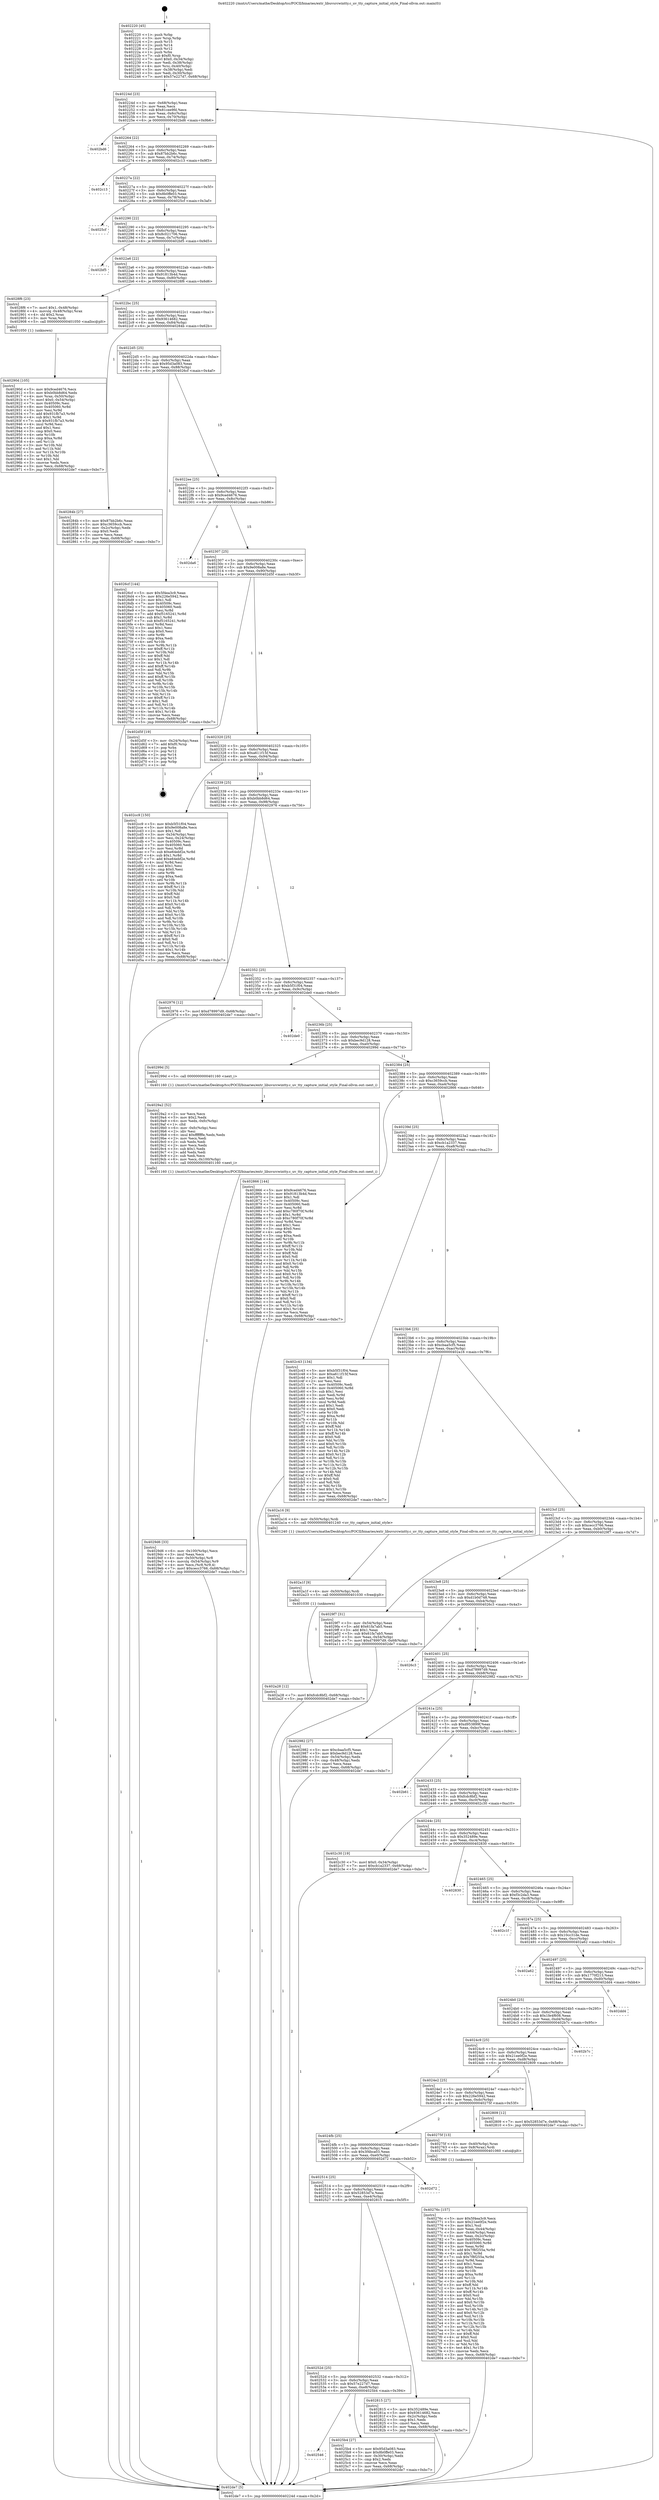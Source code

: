 digraph "0x402220" {
  label = "0x402220 (/mnt/c/Users/mathe/Desktop/tcc/POCII/binaries/extr_libuvsrcwintty.c_uv_tty_capture_initial_style_Final-ollvm.out::main(0))"
  labelloc = "t"
  node[shape=record]

  Entry [label="",width=0.3,height=0.3,shape=circle,fillcolor=black,style=filled]
  "0x40224d" [label="{
     0x40224d [23]\l
     | [instrs]\l
     &nbsp;&nbsp;0x40224d \<+3\>: mov -0x68(%rbp),%eax\l
     &nbsp;&nbsp;0x402250 \<+2\>: mov %eax,%ecx\l
     &nbsp;&nbsp;0x402252 \<+6\>: sub $0x81cee9fd,%ecx\l
     &nbsp;&nbsp;0x402258 \<+3\>: mov %eax,-0x6c(%rbp)\l
     &nbsp;&nbsp;0x40225b \<+3\>: mov %ecx,-0x70(%rbp)\l
     &nbsp;&nbsp;0x40225e \<+6\>: je 0000000000402bd6 \<main+0x9b6\>\l
  }"]
  "0x402bd6" [label="{
     0x402bd6\l
  }", style=dashed]
  "0x402264" [label="{
     0x402264 [22]\l
     | [instrs]\l
     &nbsp;&nbsp;0x402264 \<+5\>: jmp 0000000000402269 \<main+0x49\>\l
     &nbsp;&nbsp;0x402269 \<+3\>: mov -0x6c(%rbp),%eax\l
     &nbsp;&nbsp;0x40226c \<+5\>: sub $0x87bb2b6c,%eax\l
     &nbsp;&nbsp;0x402271 \<+3\>: mov %eax,-0x74(%rbp)\l
     &nbsp;&nbsp;0x402274 \<+6\>: je 0000000000402c13 \<main+0x9f3\>\l
  }"]
  Exit [label="",width=0.3,height=0.3,shape=circle,fillcolor=black,style=filled,peripheries=2]
  "0x402c13" [label="{
     0x402c13\l
  }", style=dashed]
  "0x40227a" [label="{
     0x40227a [22]\l
     | [instrs]\l
     &nbsp;&nbsp;0x40227a \<+5\>: jmp 000000000040227f \<main+0x5f\>\l
     &nbsp;&nbsp;0x40227f \<+3\>: mov -0x6c(%rbp),%eax\l
     &nbsp;&nbsp;0x402282 \<+5\>: sub $0x8b0ffe03,%eax\l
     &nbsp;&nbsp;0x402287 \<+3\>: mov %eax,-0x78(%rbp)\l
     &nbsp;&nbsp;0x40228a \<+6\>: je 00000000004025cf \<main+0x3af\>\l
  }"]
  "0x402a28" [label="{
     0x402a28 [12]\l
     | [instrs]\l
     &nbsp;&nbsp;0x402a28 \<+7\>: movl $0xfcdc8bf2,-0x68(%rbp)\l
     &nbsp;&nbsp;0x402a2f \<+5\>: jmp 0000000000402de7 \<main+0xbc7\>\l
  }"]
  "0x4025cf" [label="{
     0x4025cf\l
  }", style=dashed]
  "0x402290" [label="{
     0x402290 [22]\l
     | [instrs]\l
     &nbsp;&nbsp;0x402290 \<+5\>: jmp 0000000000402295 \<main+0x75\>\l
     &nbsp;&nbsp;0x402295 \<+3\>: mov -0x6c(%rbp),%eax\l
     &nbsp;&nbsp;0x402298 \<+5\>: sub $0x8c021706,%eax\l
     &nbsp;&nbsp;0x40229d \<+3\>: mov %eax,-0x7c(%rbp)\l
     &nbsp;&nbsp;0x4022a0 \<+6\>: je 0000000000402bf5 \<main+0x9d5\>\l
  }"]
  "0x402a1f" [label="{
     0x402a1f [9]\l
     | [instrs]\l
     &nbsp;&nbsp;0x402a1f \<+4\>: mov -0x50(%rbp),%rdi\l
     &nbsp;&nbsp;0x402a23 \<+5\>: call 0000000000401030 \<free@plt\>\l
     | [calls]\l
     &nbsp;&nbsp;0x401030 \{1\} (unknown)\l
  }"]
  "0x402bf5" [label="{
     0x402bf5\l
  }", style=dashed]
  "0x4022a6" [label="{
     0x4022a6 [22]\l
     | [instrs]\l
     &nbsp;&nbsp;0x4022a6 \<+5\>: jmp 00000000004022ab \<main+0x8b\>\l
     &nbsp;&nbsp;0x4022ab \<+3\>: mov -0x6c(%rbp),%eax\l
     &nbsp;&nbsp;0x4022ae \<+5\>: sub $0x91813b4d,%eax\l
     &nbsp;&nbsp;0x4022b3 \<+3\>: mov %eax,-0x80(%rbp)\l
     &nbsp;&nbsp;0x4022b6 \<+6\>: je 00000000004028f6 \<main+0x6d6\>\l
  }"]
  "0x4029d6" [label="{
     0x4029d6 [33]\l
     | [instrs]\l
     &nbsp;&nbsp;0x4029d6 \<+6\>: mov -0x100(%rbp),%ecx\l
     &nbsp;&nbsp;0x4029dc \<+3\>: imul %eax,%ecx\l
     &nbsp;&nbsp;0x4029df \<+4\>: mov -0x50(%rbp),%r8\l
     &nbsp;&nbsp;0x4029e3 \<+4\>: movslq -0x54(%rbp),%r9\l
     &nbsp;&nbsp;0x4029e7 \<+4\>: mov %ecx,(%r8,%r9,4)\l
     &nbsp;&nbsp;0x4029eb \<+7\>: movl $0xcecc3766,-0x68(%rbp)\l
     &nbsp;&nbsp;0x4029f2 \<+5\>: jmp 0000000000402de7 \<main+0xbc7\>\l
  }"]
  "0x4028f6" [label="{
     0x4028f6 [23]\l
     | [instrs]\l
     &nbsp;&nbsp;0x4028f6 \<+7\>: movl $0x1,-0x48(%rbp)\l
     &nbsp;&nbsp;0x4028fd \<+4\>: movslq -0x48(%rbp),%rax\l
     &nbsp;&nbsp;0x402901 \<+4\>: shl $0x2,%rax\l
     &nbsp;&nbsp;0x402905 \<+3\>: mov %rax,%rdi\l
     &nbsp;&nbsp;0x402908 \<+5\>: call 0000000000401050 \<malloc@plt\>\l
     | [calls]\l
     &nbsp;&nbsp;0x401050 \{1\} (unknown)\l
  }"]
  "0x4022bc" [label="{
     0x4022bc [25]\l
     | [instrs]\l
     &nbsp;&nbsp;0x4022bc \<+5\>: jmp 00000000004022c1 \<main+0xa1\>\l
     &nbsp;&nbsp;0x4022c1 \<+3\>: mov -0x6c(%rbp),%eax\l
     &nbsp;&nbsp;0x4022c4 \<+5\>: sub $0x93614682,%eax\l
     &nbsp;&nbsp;0x4022c9 \<+6\>: mov %eax,-0x84(%rbp)\l
     &nbsp;&nbsp;0x4022cf \<+6\>: je 000000000040284b \<main+0x62b\>\l
  }"]
  "0x4029a2" [label="{
     0x4029a2 [52]\l
     | [instrs]\l
     &nbsp;&nbsp;0x4029a2 \<+2\>: xor %ecx,%ecx\l
     &nbsp;&nbsp;0x4029a4 \<+5\>: mov $0x2,%edx\l
     &nbsp;&nbsp;0x4029a9 \<+6\>: mov %edx,-0xfc(%rbp)\l
     &nbsp;&nbsp;0x4029af \<+1\>: cltd\l
     &nbsp;&nbsp;0x4029b0 \<+6\>: mov -0xfc(%rbp),%esi\l
     &nbsp;&nbsp;0x4029b6 \<+2\>: idiv %esi\l
     &nbsp;&nbsp;0x4029b8 \<+6\>: imul $0xfffffffe,%edx,%edx\l
     &nbsp;&nbsp;0x4029be \<+2\>: mov %ecx,%edi\l
     &nbsp;&nbsp;0x4029c0 \<+2\>: sub %edx,%edi\l
     &nbsp;&nbsp;0x4029c2 \<+2\>: mov %ecx,%edx\l
     &nbsp;&nbsp;0x4029c4 \<+3\>: sub $0x1,%edx\l
     &nbsp;&nbsp;0x4029c7 \<+2\>: add %edx,%edi\l
     &nbsp;&nbsp;0x4029c9 \<+2\>: sub %edi,%ecx\l
     &nbsp;&nbsp;0x4029cb \<+6\>: mov %ecx,-0x100(%rbp)\l
     &nbsp;&nbsp;0x4029d1 \<+5\>: call 0000000000401160 \<next_i\>\l
     | [calls]\l
     &nbsp;&nbsp;0x401160 \{1\} (/mnt/c/Users/mathe/Desktop/tcc/POCII/binaries/extr_libuvsrcwintty.c_uv_tty_capture_initial_style_Final-ollvm.out::next_i)\l
  }"]
  "0x40284b" [label="{
     0x40284b [27]\l
     | [instrs]\l
     &nbsp;&nbsp;0x40284b \<+5\>: mov $0x87bb2b6c,%eax\l
     &nbsp;&nbsp;0x402850 \<+5\>: mov $0xc3659ccb,%ecx\l
     &nbsp;&nbsp;0x402855 \<+3\>: mov -0x2c(%rbp),%edx\l
     &nbsp;&nbsp;0x402858 \<+3\>: cmp $0x0,%edx\l
     &nbsp;&nbsp;0x40285b \<+3\>: cmove %ecx,%eax\l
     &nbsp;&nbsp;0x40285e \<+3\>: mov %eax,-0x68(%rbp)\l
     &nbsp;&nbsp;0x402861 \<+5\>: jmp 0000000000402de7 \<main+0xbc7\>\l
  }"]
  "0x4022d5" [label="{
     0x4022d5 [25]\l
     | [instrs]\l
     &nbsp;&nbsp;0x4022d5 \<+5\>: jmp 00000000004022da \<main+0xba\>\l
     &nbsp;&nbsp;0x4022da \<+3\>: mov -0x6c(%rbp),%eax\l
     &nbsp;&nbsp;0x4022dd \<+5\>: sub $0x95d3a083,%eax\l
     &nbsp;&nbsp;0x4022e2 \<+6\>: mov %eax,-0x88(%rbp)\l
     &nbsp;&nbsp;0x4022e8 \<+6\>: je 00000000004026cf \<main+0x4af\>\l
  }"]
  "0x40290d" [label="{
     0x40290d [105]\l
     | [instrs]\l
     &nbsp;&nbsp;0x40290d \<+5\>: mov $0x9ced4676,%ecx\l
     &nbsp;&nbsp;0x402912 \<+5\>: mov $0xb0bb8d64,%edx\l
     &nbsp;&nbsp;0x402917 \<+4\>: mov %rax,-0x50(%rbp)\l
     &nbsp;&nbsp;0x40291b \<+7\>: movl $0x0,-0x54(%rbp)\l
     &nbsp;&nbsp;0x402922 \<+7\>: mov 0x40509c,%esi\l
     &nbsp;&nbsp;0x402929 \<+8\>: mov 0x405060,%r8d\l
     &nbsp;&nbsp;0x402931 \<+3\>: mov %esi,%r9d\l
     &nbsp;&nbsp;0x402934 \<+7\>: add $0x931fb7a3,%r9d\l
     &nbsp;&nbsp;0x40293b \<+4\>: sub $0x1,%r9d\l
     &nbsp;&nbsp;0x40293f \<+7\>: sub $0x931fb7a3,%r9d\l
     &nbsp;&nbsp;0x402946 \<+4\>: imul %r9d,%esi\l
     &nbsp;&nbsp;0x40294a \<+3\>: and $0x1,%esi\l
     &nbsp;&nbsp;0x40294d \<+3\>: cmp $0x0,%esi\l
     &nbsp;&nbsp;0x402950 \<+4\>: sete %r10b\l
     &nbsp;&nbsp;0x402954 \<+4\>: cmp $0xa,%r8d\l
     &nbsp;&nbsp;0x402958 \<+4\>: setl %r11b\l
     &nbsp;&nbsp;0x40295c \<+3\>: mov %r10b,%bl\l
     &nbsp;&nbsp;0x40295f \<+3\>: and %r11b,%bl\l
     &nbsp;&nbsp;0x402962 \<+3\>: xor %r11b,%r10b\l
     &nbsp;&nbsp;0x402965 \<+3\>: or %r10b,%bl\l
     &nbsp;&nbsp;0x402968 \<+3\>: test $0x1,%bl\l
     &nbsp;&nbsp;0x40296b \<+3\>: cmovne %edx,%ecx\l
     &nbsp;&nbsp;0x40296e \<+3\>: mov %ecx,-0x68(%rbp)\l
     &nbsp;&nbsp;0x402971 \<+5\>: jmp 0000000000402de7 \<main+0xbc7\>\l
  }"]
  "0x4026cf" [label="{
     0x4026cf [144]\l
     | [instrs]\l
     &nbsp;&nbsp;0x4026cf \<+5\>: mov $0x5f4ea3c9,%eax\l
     &nbsp;&nbsp;0x4026d4 \<+5\>: mov $0x226e5942,%ecx\l
     &nbsp;&nbsp;0x4026d9 \<+2\>: mov $0x1,%dl\l
     &nbsp;&nbsp;0x4026db \<+7\>: mov 0x40509c,%esi\l
     &nbsp;&nbsp;0x4026e2 \<+7\>: mov 0x405060,%edi\l
     &nbsp;&nbsp;0x4026e9 \<+3\>: mov %esi,%r8d\l
     &nbsp;&nbsp;0x4026ec \<+7\>: add $0xf5165241,%r8d\l
     &nbsp;&nbsp;0x4026f3 \<+4\>: sub $0x1,%r8d\l
     &nbsp;&nbsp;0x4026f7 \<+7\>: sub $0xf5165241,%r8d\l
     &nbsp;&nbsp;0x4026fe \<+4\>: imul %r8d,%esi\l
     &nbsp;&nbsp;0x402702 \<+3\>: and $0x1,%esi\l
     &nbsp;&nbsp;0x402705 \<+3\>: cmp $0x0,%esi\l
     &nbsp;&nbsp;0x402708 \<+4\>: sete %r9b\l
     &nbsp;&nbsp;0x40270c \<+3\>: cmp $0xa,%edi\l
     &nbsp;&nbsp;0x40270f \<+4\>: setl %r10b\l
     &nbsp;&nbsp;0x402713 \<+3\>: mov %r9b,%r11b\l
     &nbsp;&nbsp;0x402716 \<+4\>: xor $0xff,%r11b\l
     &nbsp;&nbsp;0x40271a \<+3\>: mov %r10b,%bl\l
     &nbsp;&nbsp;0x40271d \<+3\>: xor $0xff,%bl\l
     &nbsp;&nbsp;0x402720 \<+3\>: xor $0x1,%dl\l
     &nbsp;&nbsp;0x402723 \<+3\>: mov %r11b,%r14b\l
     &nbsp;&nbsp;0x402726 \<+4\>: and $0xff,%r14b\l
     &nbsp;&nbsp;0x40272a \<+3\>: and %dl,%r9b\l
     &nbsp;&nbsp;0x40272d \<+3\>: mov %bl,%r15b\l
     &nbsp;&nbsp;0x402730 \<+4\>: and $0xff,%r15b\l
     &nbsp;&nbsp;0x402734 \<+3\>: and %dl,%r10b\l
     &nbsp;&nbsp;0x402737 \<+3\>: or %r9b,%r14b\l
     &nbsp;&nbsp;0x40273a \<+3\>: or %r10b,%r15b\l
     &nbsp;&nbsp;0x40273d \<+3\>: xor %r15b,%r14b\l
     &nbsp;&nbsp;0x402740 \<+3\>: or %bl,%r11b\l
     &nbsp;&nbsp;0x402743 \<+4\>: xor $0xff,%r11b\l
     &nbsp;&nbsp;0x402747 \<+3\>: or $0x1,%dl\l
     &nbsp;&nbsp;0x40274a \<+3\>: and %dl,%r11b\l
     &nbsp;&nbsp;0x40274d \<+3\>: or %r11b,%r14b\l
     &nbsp;&nbsp;0x402750 \<+4\>: test $0x1,%r14b\l
     &nbsp;&nbsp;0x402754 \<+3\>: cmovne %ecx,%eax\l
     &nbsp;&nbsp;0x402757 \<+3\>: mov %eax,-0x68(%rbp)\l
     &nbsp;&nbsp;0x40275a \<+5\>: jmp 0000000000402de7 \<main+0xbc7\>\l
  }"]
  "0x4022ee" [label="{
     0x4022ee [25]\l
     | [instrs]\l
     &nbsp;&nbsp;0x4022ee \<+5\>: jmp 00000000004022f3 \<main+0xd3\>\l
     &nbsp;&nbsp;0x4022f3 \<+3\>: mov -0x6c(%rbp),%eax\l
     &nbsp;&nbsp;0x4022f6 \<+5\>: sub $0x9ced4676,%eax\l
     &nbsp;&nbsp;0x4022fb \<+6\>: mov %eax,-0x8c(%rbp)\l
     &nbsp;&nbsp;0x402301 \<+6\>: je 0000000000402da6 \<main+0xb86\>\l
  }"]
  "0x40276c" [label="{
     0x40276c [157]\l
     | [instrs]\l
     &nbsp;&nbsp;0x40276c \<+5\>: mov $0x5f4ea3c9,%ecx\l
     &nbsp;&nbsp;0x402771 \<+5\>: mov $0x21ee0f2e,%edx\l
     &nbsp;&nbsp;0x402776 \<+3\>: mov $0x1,%sil\l
     &nbsp;&nbsp;0x402779 \<+3\>: mov %eax,-0x44(%rbp)\l
     &nbsp;&nbsp;0x40277c \<+3\>: mov -0x44(%rbp),%eax\l
     &nbsp;&nbsp;0x40277f \<+3\>: mov %eax,-0x2c(%rbp)\l
     &nbsp;&nbsp;0x402782 \<+7\>: mov 0x40509c,%eax\l
     &nbsp;&nbsp;0x402789 \<+8\>: mov 0x405060,%r8d\l
     &nbsp;&nbsp;0x402791 \<+3\>: mov %eax,%r9d\l
     &nbsp;&nbsp;0x402794 \<+7\>: add $0x7f8f255a,%r9d\l
     &nbsp;&nbsp;0x40279b \<+4\>: sub $0x1,%r9d\l
     &nbsp;&nbsp;0x40279f \<+7\>: sub $0x7f8f255a,%r9d\l
     &nbsp;&nbsp;0x4027a6 \<+4\>: imul %r9d,%eax\l
     &nbsp;&nbsp;0x4027aa \<+3\>: and $0x1,%eax\l
     &nbsp;&nbsp;0x4027ad \<+3\>: cmp $0x0,%eax\l
     &nbsp;&nbsp;0x4027b0 \<+4\>: sete %r10b\l
     &nbsp;&nbsp;0x4027b4 \<+4\>: cmp $0xa,%r8d\l
     &nbsp;&nbsp;0x4027b8 \<+4\>: setl %r11b\l
     &nbsp;&nbsp;0x4027bc \<+3\>: mov %r10b,%bl\l
     &nbsp;&nbsp;0x4027bf \<+3\>: xor $0xff,%bl\l
     &nbsp;&nbsp;0x4027c2 \<+3\>: mov %r11b,%r14b\l
     &nbsp;&nbsp;0x4027c5 \<+4\>: xor $0xff,%r14b\l
     &nbsp;&nbsp;0x4027c9 \<+4\>: xor $0x0,%sil\l
     &nbsp;&nbsp;0x4027cd \<+3\>: mov %bl,%r15b\l
     &nbsp;&nbsp;0x4027d0 \<+4\>: and $0x0,%r15b\l
     &nbsp;&nbsp;0x4027d4 \<+3\>: and %sil,%r10b\l
     &nbsp;&nbsp;0x4027d7 \<+3\>: mov %r14b,%r12b\l
     &nbsp;&nbsp;0x4027da \<+4\>: and $0x0,%r12b\l
     &nbsp;&nbsp;0x4027de \<+3\>: and %sil,%r11b\l
     &nbsp;&nbsp;0x4027e1 \<+3\>: or %r10b,%r15b\l
     &nbsp;&nbsp;0x4027e4 \<+3\>: or %r11b,%r12b\l
     &nbsp;&nbsp;0x4027e7 \<+3\>: xor %r12b,%r15b\l
     &nbsp;&nbsp;0x4027ea \<+3\>: or %r14b,%bl\l
     &nbsp;&nbsp;0x4027ed \<+3\>: xor $0xff,%bl\l
     &nbsp;&nbsp;0x4027f0 \<+4\>: or $0x0,%sil\l
     &nbsp;&nbsp;0x4027f4 \<+3\>: and %sil,%bl\l
     &nbsp;&nbsp;0x4027f7 \<+3\>: or %bl,%r15b\l
     &nbsp;&nbsp;0x4027fa \<+4\>: test $0x1,%r15b\l
     &nbsp;&nbsp;0x4027fe \<+3\>: cmovne %edx,%ecx\l
     &nbsp;&nbsp;0x402801 \<+3\>: mov %ecx,-0x68(%rbp)\l
     &nbsp;&nbsp;0x402804 \<+5\>: jmp 0000000000402de7 \<main+0xbc7\>\l
  }"]
  "0x402da6" [label="{
     0x402da6\l
  }", style=dashed]
  "0x402307" [label="{
     0x402307 [25]\l
     | [instrs]\l
     &nbsp;&nbsp;0x402307 \<+5\>: jmp 000000000040230c \<main+0xec\>\l
     &nbsp;&nbsp;0x40230c \<+3\>: mov -0x6c(%rbp),%eax\l
     &nbsp;&nbsp;0x40230f \<+5\>: sub $0x9e008a8e,%eax\l
     &nbsp;&nbsp;0x402314 \<+6\>: mov %eax,-0x90(%rbp)\l
     &nbsp;&nbsp;0x40231a \<+6\>: je 0000000000402d5f \<main+0xb3f\>\l
  }"]
  "0x402220" [label="{
     0x402220 [45]\l
     | [instrs]\l
     &nbsp;&nbsp;0x402220 \<+1\>: push %rbp\l
     &nbsp;&nbsp;0x402221 \<+3\>: mov %rsp,%rbp\l
     &nbsp;&nbsp;0x402224 \<+2\>: push %r15\l
     &nbsp;&nbsp;0x402226 \<+2\>: push %r14\l
     &nbsp;&nbsp;0x402228 \<+2\>: push %r12\l
     &nbsp;&nbsp;0x40222a \<+1\>: push %rbx\l
     &nbsp;&nbsp;0x40222b \<+7\>: sub $0xf0,%rsp\l
     &nbsp;&nbsp;0x402232 \<+7\>: movl $0x0,-0x34(%rbp)\l
     &nbsp;&nbsp;0x402239 \<+3\>: mov %edi,-0x38(%rbp)\l
     &nbsp;&nbsp;0x40223c \<+4\>: mov %rsi,-0x40(%rbp)\l
     &nbsp;&nbsp;0x402240 \<+3\>: mov -0x38(%rbp),%edi\l
     &nbsp;&nbsp;0x402243 \<+3\>: mov %edi,-0x30(%rbp)\l
     &nbsp;&nbsp;0x402246 \<+7\>: movl $0x57e227d7,-0x68(%rbp)\l
  }"]
  "0x402d5f" [label="{
     0x402d5f [19]\l
     | [instrs]\l
     &nbsp;&nbsp;0x402d5f \<+3\>: mov -0x24(%rbp),%eax\l
     &nbsp;&nbsp;0x402d62 \<+7\>: add $0xf0,%rsp\l
     &nbsp;&nbsp;0x402d69 \<+1\>: pop %rbx\l
     &nbsp;&nbsp;0x402d6a \<+2\>: pop %r12\l
     &nbsp;&nbsp;0x402d6c \<+2\>: pop %r14\l
     &nbsp;&nbsp;0x402d6e \<+2\>: pop %r15\l
     &nbsp;&nbsp;0x402d70 \<+1\>: pop %rbp\l
     &nbsp;&nbsp;0x402d71 \<+1\>: ret\l
  }"]
  "0x402320" [label="{
     0x402320 [25]\l
     | [instrs]\l
     &nbsp;&nbsp;0x402320 \<+5\>: jmp 0000000000402325 \<main+0x105\>\l
     &nbsp;&nbsp;0x402325 \<+3\>: mov -0x6c(%rbp),%eax\l
     &nbsp;&nbsp;0x402328 \<+5\>: sub $0xa611f15f,%eax\l
     &nbsp;&nbsp;0x40232d \<+6\>: mov %eax,-0x94(%rbp)\l
     &nbsp;&nbsp;0x402333 \<+6\>: je 0000000000402cc9 \<main+0xaa9\>\l
  }"]
  "0x402de7" [label="{
     0x402de7 [5]\l
     | [instrs]\l
     &nbsp;&nbsp;0x402de7 \<+5\>: jmp 000000000040224d \<main+0x2d\>\l
  }"]
  "0x402cc9" [label="{
     0x402cc9 [150]\l
     | [instrs]\l
     &nbsp;&nbsp;0x402cc9 \<+5\>: mov $0xb5f31f04,%eax\l
     &nbsp;&nbsp;0x402cce \<+5\>: mov $0x9e008a8e,%ecx\l
     &nbsp;&nbsp;0x402cd3 \<+2\>: mov $0x1,%dl\l
     &nbsp;&nbsp;0x402cd5 \<+3\>: mov -0x34(%rbp),%esi\l
     &nbsp;&nbsp;0x402cd8 \<+3\>: mov %esi,-0x24(%rbp)\l
     &nbsp;&nbsp;0x402cdb \<+7\>: mov 0x40509c,%esi\l
     &nbsp;&nbsp;0x402ce2 \<+7\>: mov 0x405060,%edi\l
     &nbsp;&nbsp;0x402ce9 \<+3\>: mov %esi,%r8d\l
     &nbsp;&nbsp;0x402cec \<+7\>: sub $0xe64ebf2e,%r8d\l
     &nbsp;&nbsp;0x402cf3 \<+4\>: sub $0x1,%r8d\l
     &nbsp;&nbsp;0x402cf7 \<+7\>: add $0xe64ebf2e,%r8d\l
     &nbsp;&nbsp;0x402cfe \<+4\>: imul %r8d,%esi\l
     &nbsp;&nbsp;0x402d02 \<+3\>: and $0x1,%esi\l
     &nbsp;&nbsp;0x402d05 \<+3\>: cmp $0x0,%esi\l
     &nbsp;&nbsp;0x402d08 \<+4\>: sete %r9b\l
     &nbsp;&nbsp;0x402d0c \<+3\>: cmp $0xa,%edi\l
     &nbsp;&nbsp;0x402d0f \<+4\>: setl %r10b\l
     &nbsp;&nbsp;0x402d13 \<+3\>: mov %r9b,%r11b\l
     &nbsp;&nbsp;0x402d16 \<+4\>: xor $0xff,%r11b\l
     &nbsp;&nbsp;0x402d1a \<+3\>: mov %r10b,%bl\l
     &nbsp;&nbsp;0x402d1d \<+3\>: xor $0xff,%bl\l
     &nbsp;&nbsp;0x402d20 \<+3\>: xor $0x0,%dl\l
     &nbsp;&nbsp;0x402d23 \<+3\>: mov %r11b,%r14b\l
     &nbsp;&nbsp;0x402d26 \<+4\>: and $0x0,%r14b\l
     &nbsp;&nbsp;0x402d2a \<+3\>: and %dl,%r9b\l
     &nbsp;&nbsp;0x402d2d \<+3\>: mov %bl,%r15b\l
     &nbsp;&nbsp;0x402d30 \<+4\>: and $0x0,%r15b\l
     &nbsp;&nbsp;0x402d34 \<+3\>: and %dl,%r10b\l
     &nbsp;&nbsp;0x402d37 \<+3\>: or %r9b,%r14b\l
     &nbsp;&nbsp;0x402d3a \<+3\>: or %r10b,%r15b\l
     &nbsp;&nbsp;0x402d3d \<+3\>: xor %r15b,%r14b\l
     &nbsp;&nbsp;0x402d40 \<+3\>: or %bl,%r11b\l
     &nbsp;&nbsp;0x402d43 \<+4\>: xor $0xff,%r11b\l
     &nbsp;&nbsp;0x402d47 \<+3\>: or $0x0,%dl\l
     &nbsp;&nbsp;0x402d4a \<+3\>: and %dl,%r11b\l
     &nbsp;&nbsp;0x402d4d \<+3\>: or %r11b,%r14b\l
     &nbsp;&nbsp;0x402d50 \<+4\>: test $0x1,%r14b\l
     &nbsp;&nbsp;0x402d54 \<+3\>: cmovne %ecx,%eax\l
     &nbsp;&nbsp;0x402d57 \<+3\>: mov %eax,-0x68(%rbp)\l
     &nbsp;&nbsp;0x402d5a \<+5\>: jmp 0000000000402de7 \<main+0xbc7\>\l
  }"]
  "0x402339" [label="{
     0x402339 [25]\l
     | [instrs]\l
     &nbsp;&nbsp;0x402339 \<+5\>: jmp 000000000040233e \<main+0x11e\>\l
     &nbsp;&nbsp;0x40233e \<+3\>: mov -0x6c(%rbp),%eax\l
     &nbsp;&nbsp;0x402341 \<+5\>: sub $0xb0bb8d64,%eax\l
     &nbsp;&nbsp;0x402346 \<+6\>: mov %eax,-0x98(%rbp)\l
     &nbsp;&nbsp;0x40234c \<+6\>: je 0000000000402976 \<main+0x756\>\l
  }"]
  "0x402546" [label="{
     0x402546\l
  }", style=dashed]
  "0x402976" [label="{
     0x402976 [12]\l
     | [instrs]\l
     &nbsp;&nbsp;0x402976 \<+7\>: movl $0xd78997d9,-0x68(%rbp)\l
     &nbsp;&nbsp;0x40297d \<+5\>: jmp 0000000000402de7 \<main+0xbc7\>\l
  }"]
  "0x402352" [label="{
     0x402352 [25]\l
     | [instrs]\l
     &nbsp;&nbsp;0x402352 \<+5\>: jmp 0000000000402357 \<main+0x137\>\l
     &nbsp;&nbsp;0x402357 \<+3\>: mov -0x6c(%rbp),%eax\l
     &nbsp;&nbsp;0x40235a \<+5\>: sub $0xb5f31f04,%eax\l
     &nbsp;&nbsp;0x40235f \<+6\>: mov %eax,-0x9c(%rbp)\l
     &nbsp;&nbsp;0x402365 \<+6\>: je 0000000000402de0 \<main+0xbc0\>\l
  }"]
  "0x4025b4" [label="{
     0x4025b4 [27]\l
     | [instrs]\l
     &nbsp;&nbsp;0x4025b4 \<+5\>: mov $0x95d3a083,%eax\l
     &nbsp;&nbsp;0x4025b9 \<+5\>: mov $0x8b0ffe03,%ecx\l
     &nbsp;&nbsp;0x4025be \<+3\>: mov -0x30(%rbp),%edx\l
     &nbsp;&nbsp;0x4025c1 \<+3\>: cmp $0x2,%edx\l
     &nbsp;&nbsp;0x4025c4 \<+3\>: cmovne %ecx,%eax\l
     &nbsp;&nbsp;0x4025c7 \<+3\>: mov %eax,-0x68(%rbp)\l
     &nbsp;&nbsp;0x4025ca \<+5\>: jmp 0000000000402de7 \<main+0xbc7\>\l
  }"]
  "0x402de0" [label="{
     0x402de0\l
  }", style=dashed]
  "0x40236b" [label="{
     0x40236b [25]\l
     | [instrs]\l
     &nbsp;&nbsp;0x40236b \<+5\>: jmp 0000000000402370 \<main+0x150\>\l
     &nbsp;&nbsp;0x402370 \<+3\>: mov -0x6c(%rbp),%eax\l
     &nbsp;&nbsp;0x402373 \<+5\>: sub $0xbec9d128,%eax\l
     &nbsp;&nbsp;0x402378 \<+6\>: mov %eax,-0xa0(%rbp)\l
     &nbsp;&nbsp;0x40237e \<+6\>: je 000000000040299d \<main+0x77d\>\l
  }"]
  "0x40252d" [label="{
     0x40252d [25]\l
     | [instrs]\l
     &nbsp;&nbsp;0x40252d \<+5\>: jmp 0000000000402532 \<main+0x312\>\l
     &nbsp;&nbsp;0x402532 \<+3\>: mov -0x6c(%rbp),%eax\l
     &nbsp;&nbsp;0x402535 \<+5\>: sub $0x57e227d7,%eax\l
     &nbsp;&nbsp;0x40253a \<+6\>: mov %eax,-0xe8(%rbp)\l
     &nbsp;&nbsp;0x402540 \<+6\>: je 00000000004025b4 \<main+0x394\>\l
  }"]
  "0x40299d" [label="{
     0x40299d [5]\l
     | [instrs]\l
     &nbsp;&nbsp;0x40299d \<+5\>: call 0000000000401160 \<next_i\>\l
     | [calls]\l
     &nbsp;&nbsp;0x401160 \{1\} (/mnt/c/Users/mathe/Desktop/tcc/POCII/binaries/extr_libuvsrcwintty.c_uv_tty_capture_initial_style_Final-ollvm.out::next_i)\l
  }"]
  "0x402384" [label="{
     0x402384 [25]\l
     | [instrs]\l
     &nbsp;&nbsp;0x402384 \<+5\>: jmp 0000000000402389 \<main+0x169\>\l
     &nbsp;&nbsp;0x402389 \<+3\>: mov -0x6c(%rbp),%eax\l
     &nbsp;&nbsp;0x40238c \<+5\>: sub $0xc3659ccb,%eax\l
     &nbsp;&nbsp;0x402391 \<+6\>: mov %eax,-0xa4(%rbp)\l
     &nbsp;&nbsp;0x402397 \<+6\>: je 0000000000402866 \<main+0x646\>\l
  }"]
  "0x402815" [label="{
     0x402815 [27]\l
     | [instrs]\l
     &nbsp;&nbsp;0x402815 \<+5\>: mov $0x352489e,%eax\l
     &nbsp;&nbsp;0x40281a \<+5\>: mov $0x93614682,%ecx\l
     &nbsp;&nbsp;0x40281f \<+3\>: mov -0x2c(%rbp),%edx\l
     &nbsp;&nbsp;0x402822 \<+3\>: cmp $0x1,%edx\l
     &nbsp;&nbsp;0x402825 \<+3\>: cmovl %ecx,%eax\l
     &nbsp;&nbsp;0x402828 \<+3\>: mov %eax,-0x68(%rbp)\l
     &nbsp;&nbsp;0x40282b \<+5\>: jmp 0000000000402de7 \<main+0xbc7\>\l
  }"]
  "0x402866" [label="{
     0x402866 [144]\l
     | [instrs]\l
     &nbsp;&nbsp;0x402866 \<+5\>: mov $0x9ced4676,%eax\l
     &nbsp;&nbsp;0x40286b \<+5\>: mov $0x91813b4d,%ecx\l
     &nbsp;&nbsp;0x402870 \<+2\>: mov $0x1,%dl\l
     &nbsp;&nbsp;0x402872 \<+7\>: mov 0x40509c,%esi\l
     &nbsp;&nbsp;0x402879 \<+7\>: mov 0x405060,%edi\l
     &nbsp;&nbsp;0x402880 \<+3\>: mov %esi,%r8d\l
     &nbsp;&nbsp;0x402883 \<+7\>: add $0xc780f70f,%r8d\l
     &nbsp;&nbsp;0x40288a \<+4\>: sub $0x1,%r8d\l
     &nbsp;&nbsp;0x40288e \<+7\>: sub $0xc780f70f,%r8d\l
     &nbsp;&nbsp;0x402895 \<+4\>: imul %r8d,%esi\l
     &nbsp;&nbsp;0x402899 \<+3\>: and $0x1,%esi\l
     &nbsp;&nbsp;0x40289c \<+3\>: cmp $0x0,%esi\l
     &nbsp;&nbsp;0x40289f \<+4\>: sete %r9b\l
     &nbsp;&nbsp;0x4028a3 \<+3\>: cmp $0xa,%edi\l
     &nbsp;&nbsp;0x4028a6 \<+4\>: setl %r10b\l
     &nbsp;&nbsp;0x4028aa \<+3\>: mov %r9b,%r11b\l
     &nbsp;&nbsp;0x4028ad \<+4\>: xor $0xff,%r11b\l
     &nbsp;&nbsp;0x4028b1 \<+3\>: mov %r10b,%bl\l
     &nbsp;&nbsp;0x4028b4 \<+3\>: xor $0xff,%bl\l
     &nbsp;&nbsp;0x4028b7 \<+3\>: xor $0x0,%dl\l
     &nbsp;&nbsp;0x4028ba \<+3\>: mov %r11b,%r14b\l
     &nbsp;&nbsp;0x4028bd \<+4\>: and $0x0,%r14b\l
     &nbsp;&nbsp;0x4028c1 \<+3\>: and %dl,%r9b\l
     &nbsp;&nbsp;0x4028c4 \<+3\>: mov %bl,%r15b\l
     &nbsp;&nbsp;0x4028c7 \<+4\>: and $0x0,%r15b\l
     &nbsp;&nbsp;0x4028cb \<+3\>: and %dl,%r10b\l
     &nbsp;&nbsp;0x4028ce \<+3\>: or %r9b,%r14b\l
     &nbsp;&nbsp;0x4028d1 \<+3\>: or %r10b,%r15b\l
     &nbsp;&nbsp;0x4028d4 \<+3\>: xor %r15b,%r14b\l
     &nbsp;&nbsp;0x4028d7 \<+3\>: or %bl,%r11b\l
     &nbsp;&nbsp;0x4028da \<+4\>: xor $0xff,%r11b\l
     &nbsp;&nbsp;0x4028de \<+3\>: or $0x0,%dl\l
     &nbsp;&nbsp;0x4028e1 \<+3\>: and %dl,%r11b\l
     &nbsp;&nbsp;0x4028e4 \<+3\>: or %r11b,%r14b\l
     &nbsp;&nbsp;0x4028e7 \<+4\>: test $0x1,%r14b\l
     &nbsp;&nbsp;0x4028eb \<+3\>: cmovne %ecx,%eax\l
     &nbsp;&nbsp;0x4028ee \<+3\>: mov %eax,-0x68(%rbp)\l
     &nbsp;&nbsp;0x4028f1 \<+5\>: jmp 0000000000402de7 \<main+0xbc7\>\l
  }"]
  "0x40239d" [label="{
     0x40239d [25]\l
     | [instrs]\l
     &nbsp;&nbsp;0x40239d \<+5\>: jmp 00000000004023a2 \<main+0x182\>\l
     &nbsp;&nbsp;0x4023a2 \<+3\>: mov -0x6c(%rbp),%eax\l
     &nbsp;&nbsp;0x4023a5 \<+5\>: sub $0xcb1a2337,%eax\l
     &nbsp;&nbsp;0x4023aa \<+6\>: mov %eax,-0xa8(%rbp)\l
     &nbsp;&nbsp;0x4023b0 \<+6\>: je 0000000000402c43 \<main+0xa23\>\l
  }"]
  "0x402514" [label="{
     0x402514 [25]\l
     | [instrs]\l
     &nbsp;&nbsp;0x402514 \<+5\>: jmp 0000000000402519 \<main+0x2f9\>\l
     &nbsp;&nbsp;0x402519 \<+3\>: mov -0x6c(%rbp),%eax\l
     &nbsp;&nbsp;0x40251c \<+5\>: sub $0x52853d7e,%eax\l
     &nbsp;&nbsp;0x402521 \<+6\>: mov %eax,-0xe4(%rbp)\l
     &nbsp;&nbsp;0x402527 \<+6\>: je 0000000000402815 \<main+0x5f5\>\l
  }"]
  "0x402c43" [label="{
     0x402c43 [134]\l
     | [instrs]\l
     &nbsp;&nbsp;0x402c43 \<+5\>: mov $0xb5f31f04,%eax\l
     &nbsp;&nbsp;0x402c48 \<+5\>: mov $0xa611f15f,%ecx\l
     &nbsp;&nbsp;0x402c4d \<+2\>: mov $0x1,%dl\l
     &nbsp;&nbsp;0x402c4f \<+2\>: xor %esi,%esi\l
     &nbsp;&nbsp;0x402c51 \<+7\>: mov 0x40509c,%edi\l
     &nbsp;&nbsp;0x402c58 \<+8\>: mov 0x405060,%r8d\l
     &nbsp;&nbsp;0x402c60 \<+3\>: sub $0x1,%esi\l
     &nbsp;&nbsp;0x402c63 \<+3\>: mov %edi,%r9d\l
     &nbsp;&nbsp;0x402c66 \<+3\>: add %esi,%r9d\l
     &nbsp;&nbsp;0x402c69 \<+4\>: imul %r9d,%edi\l
     &nbsp;&nbsp;0x402c6d \<+3\>: and $0x1,%edi\l
     &nbsp;&nbsp;0x402c70 \<+3\>: cmp $0x0,%edi\l
     &nbsp;&nbsp;0x402c73 \<+4\>: sete %r10b\l
     &nbsp;&nbsp;0x402c77 \<+4\>: cmp $0xa,%r8d\l
     &nbsp;&nbsp;0x402c7b \<+4\>: setl %r11b\l
     &nbsp;&nbsp;0x402c7f \<+3\>: mov %r10b,%bl\l
     &nbsp;&nbsp;0x402c82 \<+3\>: xor $0xff,%bl\l
     &nbsp;&nbsp;0x402c85 \<+3\>: mov %r11b,%r14b\l
     &nbsp;&nbsp;0x402c88 \<+4\>: xor $0xff,%r14b\l
     &nbsp;&nbsp;0x402c8c \<+3\>: xor $0x0,%dl\l
     &nbsp;&nbsp;0x402c8f \<+3\>: mov %bl,%r15b\l
     &nbsp;&nbsp;0x402c92 \<+4\>: and $0x0,%r15b\l
     &nbsp;&nbsp;0x402c96 \<+3\>: and %dl,%r10b\l
     &nbsp;&nbsp;0x402c99 \<+3\>: mov %r14b,%r12b\l
     &nbsp;&nbsp;0x402c9c \<+4\>: and $0x0,%r12b\l
     &nbsp;&nbsp;0x402ca0 \<+3\>: and %dl,%r11b\l
     &nbsp;&nbsp;0x402ca3 \<+3\>: or %r10b,%r15b\l
     &nbsp;&nbsp;0x402ca6 \<+3\>: or %r11b,%r12b\l
     &nbsp;&nbsp;0x402ca9 \<+3\>: xor %r12b,%r15b\l
     &nbsp;&nbsp;0x402cac \<+3\>: or %r14b,%bl\l
     &nbsp;&nbsp;0x402caf \<+3\>: xor $0xff,%bl\l
     &nbsp;&nbsp;0x402cb2 \<+3\>: or $0x0,%dl\l
     &nbsp;&nbsp;0x402cb5 \<+2\>: and %dl,%bl\l
     &nbsp;&nbsp;0x402cb7 \<+3\>: or %bl,%r15b\l
     &nbsp;&nbsp;0x402cba \<+4\>: test $0x1,%r15b\l
     &nbsp;&nbsp;0x402cbe \<+3\>: cmovne %ecx,%eax\l
     &nbsp;&nbsp;0x402cc1 \<+3\>: mov %eax,-0x68(%rbp)\l
     &nbsp;&nbsp;0x402cc4 \<+5\>: jmp 0000000000402de7 \<main+0xbc7\>\l
  }"]
  "0x4023b6" [label="{
     0x4023b6 [25]\l
     | [instrs]\l
     &nbsp;&nbsp;0x4023b6 \<+5\>: jmp 00000000004023bb \<main+0x19b\>\l
     &nbsp;&nbsp;0x4023bb \<+3\>: mov -0x6c(%rbp),%eax\l
     &nbsp;&nbsp;0x4023be \<+5\>: sub $0xcbaa5cf5,%eax\l
     &nbsp;&nbsp;0x4023c3 \<+6\>: mov %eax,-0xac(%rbp)\l
     &nbsp;&nbsp;0x4023c9 \<+6\>: je 0000000000402a16 \<main+0x7f6\>\l
  }"]
  "0x402d72" [label="{
     0x402d72\l
  }", style=dashed]
  "0x402a16" [label="{
     0x402a16 [9]\l
     | [instrs]\l
     &nbsp;&nbsp;0x402a16 \<+4\>: mov -0x50(%rbp),%rdi\l
     &nbsp;&nbsp;0x402a1a \<+5\>: call 0000000000401240 \<uv_tty_capture_initial_style\>\l
     | [calls]\l
     &nbsp;&nbsp;0x401240 \{1\} (/mnt/c/Users/mathe/Desktop/tcc/POCII/binaries/extr_libuvsrcwintty.c_uv_tty_capture_initial_style_Final-ollvm.out::uv_tty_capture_initial_style)\l
  }"]
  "0x4023cf" [label="{
     0x4023cf [25]\l
     | [instrs]\l
     &nbsp;&nbsp;0x4023cf \<+5\>: jmp 00000000004023d4 \<main+0x1b4\>\l
     &nbsp;&nbsp;0x4023d4 \<+3\>: mov -0x6c(%rbp),%eax\l
     &nbsp;&nbsp;0x4023d7 \<+5\>: sub $0xcecc3766,%eax\l
     &nbsp;&nbsp;0x4023dc \<+6\>: mov %eax,-0xb0(%rbp)\l
     &nbsp;&nbsp;0x4023e2 \<+6\>: je 00000000004029f7 \<main+0x7d7\>\l
  }"]
  "0x4024fb" [label="{
     0x4024fb [25]\l
     | [instrs]\l
     &nbsp;&nbsp;0x4024fb \<+5\>: jmp 0000000000402500 \<main+0x2e0\>\l
     &nbsp;&nbsp;0x402500 \<+3\>: mov -0x6c(%rbp),%eax\l
     &nbsp;&nbsp;0x402503 \<+5\>: sub $0x3f4bca03,%eax\l
     &nbsp;&nbsp;0x402508 \<+6\>: mov %eax,-0xe0(%rbp)\l
     &nbsp;&nbsp;0x40250e \<+6\>: je 0000000000402d72 \<main+0xb52\>\l
  }"]
  "0x4029f7" [label="{
     0x4029f7 [31]\l
     | [instrs]\l
     &nbsp;&nbsp;0x4029f7 \<+3\>: mov -0x54(%rbp),%eax\l
     &nbsp;&nbsp;0x4029fa \<+5\>: add $0x61fa7ab5,%eax\l
     &nbsp;&nbsp;0x4029ff \<+3\>: add $0x1,%eax\l
     &nbsp;&nbsp;0x402a02 \<+5\>: sub $0x61fa7ab5,%eax\l
     &nbsp;&nbsp;0x402a07 \<+3\>: mov %eax,-0x54(%rbp)\l
     &nbsp;&nbsp;0x402a0a \<+7\>: movl $0xd78997d9,-0x68(%rbp)\l
     &nbsp;&nbsp;0x402a11 \<+5\>: jmp 0000000000402de7 \<main+0xbc7\>\l
  }"]
  "0x4023e8" [label="{
     0x4023e8 [25]\l
     | [instrs]\l
     &nbsp;&nbsp;0x4023e8 \<+5\>: jmp 00000000004023ed \<main+0x1cd\>\l
     &nbsp;&nbsp;0x4023ed \<+3\>: mov -0x6c(%rbp),%eax\l
     &nbsp;&nbsp;0x4023f0 \<+5\>: sub $0xd1b0d748,%eax\l
     &nbsp;&nbsp;0x4023f5 \<+6\>: mov %eax,-0xb4(%rbp)\l
     &nbsp;&nbsp;0x4023fb \<+6\>: je 00000000004026c3 \<main+0x4a3\>\l
  }"]
  "0x40275f" [label="{
     0x40275f [13]\l
     | [instrs]\l
     &nbsp;&nbsp;0x40275f \<+4\>: mov -0x40(%rbp),%rax\l
     &nbsp;&nbsp;0x402763 \<+4\>: mov 0x8(%rax),%rdi\l
     &nbsp;&nbsp;0x402767 \<+5\>: call 0000000000401060 \<atoi@plt\>\l
     | [calls]\l
     &nbsp;&nbsp;0x401060 \{1\} (unknown)\l
  }"]
  "0x4026c3" [label="{
     0x4026c3\l
  }", style=dashed]
  "0x402401" [label="{
     0x402401 [25]\l
     | [instrs]\l
     &nbsp;&nbsp;0x402401 \<+5\>: jmp 0000000000402406 \<main+0x1e6\>\l
     &nbsp;&nbsp;0x402406 \<+3\>: mov -0x6c(%rbp),%eax\l
     &nbsp;&nbsp;0x402409 \<+5\>: sub $0xd78997d9,%eax\l
     &nbsp;&nbsp;0x40240e \<+6\>: mov %eax,-0xb8(%rbp)\l
     &nbsp;&nbsp;0x402414 \<+6\>: je 0000000000402982 \<main+0x762\>\l
  }"]
  "0x4024e2" [label="{
     0x4024e2 [25]\l
     | [instrs]\l
     &nbsp;&nbsp;0x4024e2 \<+5\>: jmp 00000000004024e7 \<main+0x2c7\>\l
     &nbsp;&nbsp;0x4024e7 \<+3\>: mov -0x6c(%rbp),%eax\l
     &nbsp;&nbsp;0x4024ea \<+5\>: sub $0x226e5942,%eax\l
     &nbsp;&nbsp;0x4024ef \<+6\>: mov %eax,-0xdc(%rbp)\l
     &nbsp;&nbsp;0x4024f5 \<+6\>: je 000000000040275f \<main+0x53f\>\l
  }"]
  "0x402982" [label="{
     0x402982 [27]\l
     | [instrs]\l
     &nbsp;&nbsp;0x402982 \<+5\>: mov $0xcbaa5cf5,%eax\l
     &nbsp;&nbsp;0x402987 \<+5\>: mov $0xbec9d128,%ecx\l
     &nbsp;&nbsp;0x40298c \<+3\>: mov -0x54(%rbp),%edx\l
     &nbsp;&nbsp;0x40298f \<+3\>: cmp -0x48(%rbp),%edx\l
     &nbsp;&nbsp;0x402992 \<+3\>: cmovl %ecx,%eax\l
     &nbsp;&nbsp;0x402995 \<+3\>: mov %eax,-0x68(%rbp)\l
     &nbsp;&nbsp;0x402998 \<+5\>: jmp 0000000000402de7 \<main+0xbc7\>\l
  }"]
  "0x40241a" [label="{
     0x40241a [25]\l
     | [instrs]\l
     &nbsp;&nbsp;0x40241a \<+5\>: jmp 000000000040241f \<main+0x1ff\>\l
     &nbsp;&nbsp;0x40241f \<+3\>: mov -0x6c(%rbp),%eax\l
     &nbsp;&nbsp;0x402422 \<+5\>: sub $0xd953899f,%eax\l
     &nbsp;&nbsp;0x402427 \<+6\>: mov %eax,-0xbc(%rbp)\l
     &nbsp;&nbsp;0x40242d \<+6\>: je 0000000000402b61 \<main+0x941\>\l
  }"]
  "0x402809" [label="{
     0x402809 [12]\l
     | [instrs]\l
     &nbsp;&nbsp;0x402809 \<+7\>: movl $0x52853d7e,-0x68(%rbp)\l
     &nbsp;&nbsp;0x402810 \<+5\>: jmp 0000000000402de7 \<main+0xbc7\>\l
  }"]
  "0x402b61" [label="{
     0x402b61\l
  }", style=dashed]
  "0x402433" [label="{
     0x402433 [25]\l
     | [instrs]\l
     &nbsp;&nbsp;0x402433 \<+5\>: jmp 0000000000402438 \<main+0x218\>\l
     &nbsp;&nbsp;0x402438 \<+3\>: mov -0x6c(%rbp),%eax\l
     &nbsp;&nbsp;0x40243b \<+5\>: sub $0xfcdc8bf2,%eax\l
     &nbsp;&nbsp;0x402440 \<+6\>: mov %eax,-0xc0(%rbp)\l
     &nbsp;&nbsp;0x402446 \<+6\>: je 0000000000402c30 \<main+0xa10\>\l
  }"]
  "0x4024c9" [label="{
     0x4024c9 [25]\l
     | [instrs]\l
     &nbsp;&nbsp;0x4024c9 \<+5\>: jmp 00000000004024ce \<main+0x2ae\>\l
     &nbsp;&nbsp;0x4024ce \<+3\>: mov -0x6c(%rbp),%eax\l
     &nbsp;&nbsp;0x4024d1 \<+5\>: sub $0x21ee0f2e,%eax\l
     &nbsp;&nbsp;0x4024d6 \<+6\>: mov %eax,-0xd8(%rbp)\l
     &nbsp;&nbsp;0x4024dc \<+6\>: je 0000000000402809 \<main+0x5e9\>\l
  }"]
  "0x402c30" [label="{
     0x402c30 [19]\l
     | [instrs]\l
     &nbsp;&nbsp;0x402c30 \<+7\>: movl $0x0,-0x34(%rbp)\l
     &nbsp;&nbsp;0x402c37 \<+7\>: movl $0xcb1a2337,-0x68(%rbp)\l
     &nbsp;&nbsp;0x402c3e \<+5\>: jmp 0000000000402de7 \<main+0xbc7\>\l
  }"]
  "0x40244c" [label="{
     0x40244c [25]\l
     | [instrs]\l
     &nbsp;&nbsp;0x40244c \<+5\>: jmp 0000000000402451 \<main+0x231\>\l
     &nbsp;&nbsp;0x402451 \<+3\>: mov -0x6c(%rbp),%eax\l
     &nbsp;&nbsp;0x402454 \<+5\>: sub $0x352489e,%eax\l
     &nbsp;&nbsp;0x402459 \<+6\>: mov %eax,-0xc4(%rbp)\l
     &nbsp;&nbsp;0x40245f \<+6\>: je 0000000000402830 \<main+0x610\>\l
  }"]
  "0x402b7c" [label="{
     0x402b7c\l
  }", style=dashed]
  "0x402830" [label="{
     0x402830\l
  }", style=dashed]
  "0x402465" [label="{
     0x402465 [25]\l
     | [instrs]\l
     &nbsp;&nbsp;0x402465 \<+5\>: jmp 000000000040246a \<main+0x24a\>\l
     &nbsp;&nbsp;0x40246a \<+3\>: mov -0x6c(%rbp),%eax\l
     &nbsp;&nbsp;0x40246d \<+5\>: sub $0xf3c2da3,%eax\l
     &nbsp;&nbsp;0x402472 \<+6\>: mov %eax,-0xc8(%rbp)\l
     &nbsp;&nbsp;0x402478 \<+6\>: je 0000000000402c1f \<main+0x9ff\>\l
  }"]
  "0x4024b0" [label="{
     0x4024b0 [25]\l
     | [instrs]\l
     &nbsp;&nbsp;0x4024b0 \<+5\>: jmp 00000000004024b5 \<main+0x295\>\l
     &nbsp;&nbsp;0x4024b5 \<+3\>: mov -0x6c(%rbp),%eax\l
     &nbsp;&nbsp;0x4024b8 \<+5\>: sub $0x1fe4f608,%eax\l
     &nbsp;&nbsp;0x4024bd \<+6\>: mov %eax,-0xd4(%rbp)\l
     &nbsp;&nbsp;0x4024c3 \<+6\>: je 0000000000402b7c \<main+0x95c\>\l
  }"]
  "0x402c1f" [label="{
     0x402c1f\l
  }", style=dashed]
  "0x40247e" [label="{
     0x40247e [25]\l
     | [instrs]\l
     &nbsp;&nbsp;0x40247e \<+5\>: jmp 0000000000402483 \<main+0x263\>\l
     &nbsp;&nbsp;0x402483 \<+3\>: mov -0x6c(%rbp),%eax\l
     &nbsp;&nbsp;0x402486 \<+5\>: sub $0x10cc31de,%eax\l
     &nbsp;&nbsp;0x40248b \<+6\>: mov %eax,-0xcc(%rbp)\l
     &nbsp;&nbsp;0x402491 \<+6\>: je 0000000000402a62 \<main+0x842\>\l
  }"]
  "0x402dd4" [label="{
     0x402dd4\l
  }", style=dashed]
  "0x402a62" [label="{
     0x402a62\l
  }", style=dashed]
  "0x402497" [label="{
     0x402497 [25]\l
     | [instrs]\l
     &nbsp;&nbsp;0x402497 \<+5\>: jmp 000000000040249c \<main+0x27c\>\l
     &nbsp;&nbsp;0x40249c \<+3\>: mov -0x6c(%rbp),%eax\l
     &nbsp;&nbsp;0x40249f \<+5\>: sub $0x1770f213,%eax\l
     &nbsp;&nbsp;0x4024a4 \<+6\>: mov %eax,-0xd0(%rbp)\l
     &nbsp;&nbsp;0x4024aa \<+6\>: je 0000000000402dd4 \<main+0xbb4\>\l
  }"]
  Entry -> "0x402220" [label=" 1"]
  "0x40224d" -> "0x402bd6" [label=" 0"]
  "0x40224d" -> "0x402264" [label=" 18"]
  "0x402d5f" -> Exit [label=" 1"]
  "0x402264" -> "0x402c13" [label=" 0"]
  "0x402264" -> "0x40227a" [label=" 18"]
  "0x402cc9" -> "0x402de7" [label=" 1"]
  "0x40227a" -> "0x4025cf" [label=" 0"]
  "0x40227a" -> "0x402290" [label=" 18"]
  "0x402c43" -> "0x402de7" [label=" 1"]
  "0x402290" -> "0x402bf5" [label=" 0"]
  "0x402290" -> "0x4022a6" [label=" 18"]
  "0x402c30" -> "0x402de7" [label=" 1"]
  "0x4022a6" -> "0x4028f6" [label=" 1"]
  "0x4022a6" -> "0x4022bc" [label=" 17"]
  "0x402a28" -> "0x402de7" [label=" 1"]
  "0x4022bc" -> "0x40284b" [label=" 1"]
  "0x4022bc" -> "0x4022d5" [label=" 16"]
  "0x402a1f" -> "0x402a28" [label=" 1"]
  "0x4022d5" -> "0x4026cf" [label=" 1"]
  "0x4022d5" -> "0x4022ee" [label=" 15"]
  "0x402a16" -> "0x402a1f" [label=" 1"]
  "0x4022ee" -> "0x402da6" [label=" 0"]
  "0x4022ee" -> "0x402307" [label=" 15"]
  "0x4029f7" -> "0x402de7" [label=" 1"]
  "0x402307" -> "0x402d5f" [label=" 1"]
  "0x402307" -> "0x402320" [label=" 14"]
  "0x4029d6" -> "0x402de7" [label=" 1"]
  "0x402320" -> "0x402cc9" [label=" 1"]
  "0x402320" -> "0x402339" [label=" 13"]
  "0x4029a2" -> "0x4029d6" [label=" 1"]
  "0x402339" -> "0x402976" [label=" 1"]
  "0x402339" -> "0x402352" [label=" 12"]
  "0x40299d" -> "0x4029a2" [label=" 1"]
  "0x402352" -> "0x402de0" [label=" 0"]
  "0x402352" -> "0x40236b" [label=" 12"]
  "0x402982" -> "0x402de7" [label=" 2"]
  "0x40236b" -> "0x40299d" [label=" 1"]
  "0x40236b" -> "0x402384" [label=" 11"]
  "0x40290d" -> "0x402de7" [label=" 1"]
  "0x402384" -> "0x402866" [label=" 1"]
  "0x402384" -> "0x40239d" [label=" 10"]
  "0x4028f6" -> "0x40290d" [label=" 1"]
  "0x40239d" -> "0x402c43" [label=" 1"]
  "0x40239d" -> "0x4023b6" [label=" 9"]
  "0x40284b" -> "0x402de7" [label=" 1"]
  "0x4023b6" -> "0x402a16" [label=" 1"]
  "0x4023b6" -> "0x4023cf" [label=" 8"]
  "0x402815" -> "0x402de7" [label=" 1"]
  "0x4023cf" -> "0x4029f7" [label=" 1"]
  "0x4023cf" -> "0x4023e8" [label=" 7"]
  "0x40276c" -> "0x402de7" [label=" 1"]
  "0x4023e8" -> "0x4026c3" [label=" 0"]
  "0x4023e8" -> "0x402401" [label=" 7"]
  "0x40275f" -> "0x40276c" [label=" 1"]
  "0x402401" -> "0x402982" [label=" 2"]
  "0x402401" -> "0x40241a" [label=" 5"]
  "0x402de7" -> "0x40224d" [label=" 17"]
  "0x40241a" -> "0x402b61" [label=" 0"]
  "0x40241a" -> "0x402433" [label=" 5"]
  "0x402220" -> "0x40224d" [label=" 1"]
  "0x402433" -> "0x402c30" [label=" 1"]
  "0x402433" -> "0x40244c" [label=" 4"]
  "0x40252d" -> "0x402546" [label=" 0"]
  "0x40244c" -> "0x402830" [label=" 0"]
  "0x40244c" -> "0x402465" [label=" 4"]
  "0x40252d" -> "0x4025b4" [label=" 1"]
  "0x402465" -> "0x402c1f" [label=" 0"]
  "0x402465" -> "0x40247e" [label=" 4"]
  "0x402514" -> "0x40252d" [label=" 1"]
  "0x40247e" -> "0x402a62" [label=" 0"]
  "0x40247e" -> "0x402497" [label=" 4"]
  "0x402514" -> "0x402815" [label=" 1"]
  "0x402497" -> "0x402dd4" [label=" 0"]
  "0x402497" -> "0x4024b0" [label=" 4"]
  "0x402976" -> "0x402de7" [label=" 1"]
  "0x4024b0" -> "0x402b7c" [label=" 0"]
  "0x4024b0" -> "0x4024c9" [label=" 4"]
  "0x4025b4" -> "0x402de7" [label=" 1"]
  "0x4024c9" -> "0x402809" [label=" 1"]
  "0x4024c9" -> "0x4024e2" [label=" 3"]
  "0x4026cf" -> "0x402de7" [label=" 1"]
  "0x4024e2" -> "0x40275f" [label=" 1"]
  "0x4024e2" -> "0x4024fb" [label=" 2"]
  "0x402809" -> "0x402de7" [label=" 1"]
  "0x4024fb" -> "0x402d72" [label=" 0"]
  "0x4024fb" -> "0x402514" [label=" 2"]
  "0x402866" -> "0x402de7" [label=" 1"]
}
